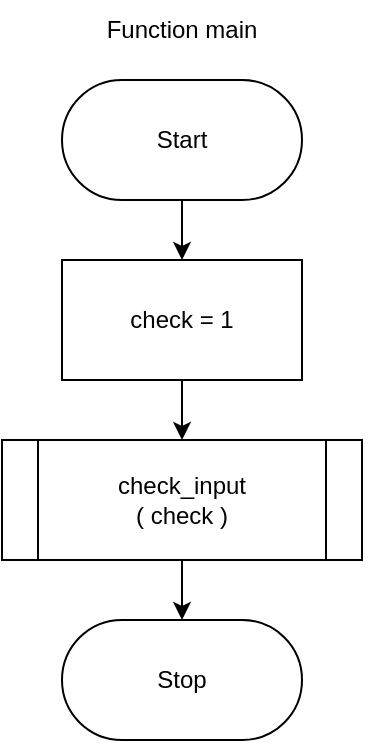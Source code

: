 <mxfile version="20.2.3" type="device" pages="5"><diagram id="C5RBs43oDa-KdzZeNtuy" name="main"><mxGraphModel dx="445" dy="563" grid="1" gridSize="10" guides="1" tooltips="1" connect="1" arrows="1" fold="1" page="1" pageScale="1" pageWidth="827" pageHeight="1169" math="0" shadow="0"><root><mxCell id="WIyWlLk6GJQsqaUBKTNV-0"/><mxCell id="WIyWlLk6GJQsqaUBKTNV-1" parent="WIyWlLk6GJQsqaUBKTNV-0"/><mxCell id="crF1bi2uo9c9j4WFb_8v-0" style="edgeStyle=orthogonalEdgeStyle;rounded=0;orthogonalLoop=1;jettySize=auto;html=1;entryX=0.5;entryY=0;entryDx=0;entryDy=0;" parent="WIyWlLk6GJQsqaUBKTNV-1" source="zuHj4H97OVCzp9vJ8erh-3" target="9lii4Ws8ipCRAlGSwFw_-0" edge="1"><mxGeometry relative="1" as="geometry"/></mxCell><mxCell id="zuHj4H97OVCzp9vJ8erh-3" value="Start" style="rounded=1;whiteSpace=wrap;html=1;arcSize=50;" parent="WIyWlLk6GJQsqaUBKTNV-1" vertex="1"><mxGeometry x="354" y="240" width="120" height="60" as="geometry"/></mxCell><mxCell id="zuHj4H97OVCzp9vJ8erh-7" style="edgeStyle=orthogonalEdgeStyle;rounded=0;orthogonalLoop=1;jettySize=auto;html=1;entryX=0.5;entryY=0;entryDx=0;entryDy=0;" parent="WIyWlLk6GJQsqaUBKTNV-1" source="zuHj4H97OVCzp9vJ8erh-4" target="zuHj4H97OVCzp9vJ8erh-6" edge="1"><mxGeometry relative="1" as="geometry"/></mxCell><mxCell id="zuHj4H97OVCzp9vJ8erh-4" value="check_input&lt;br&gt;( check )" style="shape=process;whiteSpace=wrap;html=1;backgroundOutline=1;" parent="WIyWlLk6GJQsqaUBKTNV-1" vertex="1"><mxGeometry x="324" y="420" width="180" height="60" as="geometry"/></mxCell><mxCell id="zuHj4H97OVCzp9vJ8erh-6" value="Stop" style="rounded=1;whiteSpace=wrap;html=1;arcSize=50;" parent="WIyWlLk6GJQsqaUBKTNV-1" vertex="1"><mxGeometry x="354" y="510" width="120" height="60" as="geometry"/></mxCell><mxCell id="zuHj4H97OVCzp9vJ8erh-8" value="Function main" style="text;html=1;strokeColor=none;fillColor=none;align=center;verticalAlign=middle;whiteSpace=wrap;rounded=0;" parent="WIyWlLk6GJQsqaUBKTNV-1" vertex="1"><mxGeometry x="346" y="200" width="136" height="30" as="geometry"/></mxCell><mxCell id="crF1bi2uo9c9j4WFb_8v-1" style="edgeStyle=orthogonalEdgeStyle;rounded=0;orthogonalLoop=1;jettySize=auto;html=1;entryX=0.5;entryY=0;entryDx=0;entryDy=0;" parent="WIyWlLk6GJQsqaUBKTNV-1" source="9lii4Ws8ipCRAlGSwFw_-0" target="zuHj4H97OVCzp9vJ8erh-4" edge="1"><mxGeometry relative="1" as="geometry"/></mxCell><mxCell id="9lii4Ws8ipCRAlGSwFw_-0" value="check = 1" style="rounded=0;whiteSpace=wrap;html=1;" parent="WIyWlLk6GJQsqaUBKTNV-1" vertex="1"><mxGeometry x="354" y="330" width="120" height="60" as="geometry"/></mxCell></root></mxGraphModel></diagram><diagram id="EwwnRu-8C6t7xuf8D4Cx" name="check_input"><mxGraphModel dx="464" dy="587" grid="1" gridSize="10" guides="1" tooltips="1" connect="1" arrows="1" fold="1" page="1" pageScale="1" pageWidth="850" pageHeight="1100" math="0" shadow="0"><root><mxCell id="0"/><mxCell id="1" parent="0"/><mxCell id="9AXmeM8RlEgXhtAh300J-3" style="edgeStyle=orthogonalEdgeStyle;rounded=0;orthogonalLoop=1;jettySize=auto;html=1;entryX=0.5;entryY=0;entryDx=0;entryDy=0;" parent="1" source="9AXmeM8RlEgXhtAh300J-1" target="9AXmeM8RlEgXhtAh300J-2" edge="1"><mxGeometry relative="1" as="geometry"/></mxCell><mxCell id="9AXmeM8RlEgXhtAh300J-1" value="check_input&lt;br&gt;( check )" style="rounded=1;whiteSpace=wrap;html=1;arcSize=50;" parent="1" vertex="1"><mxGeometry x="365" y="108" width="120" height="60" as="geometry"/></mxCell><mxCell id="9AXmeM8RlEgXhtAh300J-5" style="edgeStyle=orthogonalEdgeStyle;rounded=0;orthogonalLoop=1;jettySize=auto;html=1;entryX=0.5;entryY=0;entryDx=0;entryDy=0;" parent="1" source="9AXmeM8RlEgXhtAh300J-2" target="9AXmeM8RlEgXhtAh300J-4" edge="1"><mxGeometry relative="1" as="geometry"/></mxCell><mxCell id="9AXmeM8RlEgXhtAh300J-2" value="inputEM[ 1024 ]&lt;br&gt;len_em = 0&lt;br&gt;input_check = &quot; &quot;" style="rounded=0;whiteSpace=wrap;html=1;" parent="1" vertex="1"><mxGeometry x="365" y="208" width="120" height="60" as="geometry"/></mxCell><mxCell id="fOvsIdWIJ8MW7F2lnxBD-22" style="edgeStyle=orthogonalEdgeStyle;rounded=0;orthogonalLoop=1;jettySize=auto;html=1;" parent="1" source="9AXmeM8RlEgXhtAh300J-4" target="fOvsIdWIJ8MW7F2lnxBD-21" edge="1"><mxGeometry relative="1" as="geometry"/></mxCell><mxCell id="9AXmeM8RlEgXhtAh300J-4" value="i = 0" style="rounded=0;whiteSpace=wrap;html=1;" parent="1" vertex="1"><mxGeometry x="365" y="308" width="120" height="40" as="geometry"/></mxCell><mxCell id="9AXmeM8RlEgXhtAh300J-9" value="True" style="edgeStyle=orthogonalEdgeStyle;rounded=0;orthogonalLoop=1;jettySize=auto;html=1;entryX=0.5;entryY=0;entryDx=0;entryDy=0;" parent="1" source="9AXmeM8RlEgXhtAh300J-6" target="9AXmeM8RlEgXhtAh300J-8" edge="1"><mxGeometry x="0.006" relative="1" as="geometry"><mxPoint as="offset"/></mxGeometry></mxCell><mxCell id="Diwo_ju1WBwuG-c153lM-1" value="False" style="edgeStyle=orthogonalEdgeStyle;rounded=0;orthogonalLoop=1;jettySize=auto;html=1;entryX=0.5;entryY=0;entryDx=0;entryDy=0;" parent="1" source="9AXmeM8RlEgXhtAh300J-6" target="WnRg7HEE2y66d4NLQZYx-1" edge="1"><mxGeometry x="-0.929" y="-2" relative="1" as="geometry"><mxPoint x="780" y="1250" as="targetPoint"/><Array as="points"><mxPoint x="780" y="468"/><mxPoint x="780" y="1230"/><mxPoint x="425" y="1230"/></Array><mxPoint x="1" as="offset"/></mxGeometry></mxCell><mxCell id="9AXmeM8RlEgXhtAh300J-6" value="check = 1 ?" style="rhombus;whiteSpace=wrap;html=1;" parent="1" vertex="1"><mxGeometry x="363" y="428" width="125" height="80" as="geometry"/></mxCell><mxCell id="9AXmeM8RlEgXhtAh300J-11" style="edgeStyle=orthogonalEdgeStyle;rounded=0;orthogonalLoop=1;jettySize=auto;html=1;entryX=0.5;entryY=0;entryDx=0;entryDy=0;" parent="1" source="9AXmeM8RlEgXhtAh300J-8" target="9AXmeM8RlEgXhtAh300J-10" edge="1"><mxGeometry relative="1" as="geometry"/></mxCell><mxCell id="9AXmeM8RlEgXhtAh300J-8" value="Show &quot;Do you want to Enter Employee information? (y/n) :&quot;" style="shape=parallelogram;perimeter=parallelogramPerimeter;whiteSpace=wrap;html=1;fixedSize=1;" parent="1" vertex="1"><mxGeometry x="299" y="558" width="252" height="60" as="geometry"/></mxCell><mxCell id="9AXmeM8RlEgXhtAh300J-13" style="edgeStyle=orthogonalEdgeStyle;rounded=0;orthogonalLoop=1;jettySize=auto;html=1;entryX=0.5;entryY=0;entryDx=0;entryDy=0;" parent="1" source="9AXmeM8RlEgXhtAh300J-10" target="9AXmeM8RlEgXhtAh300J-12" edge="1"><mxGeometry relative="1" as="geometry"/></mxCell><mxCell id="9AXmeM8RlEgXhtAh300J-10" value="input &quot;input_check&quot;" style="shape=parallelogram;perimeter=parallelogramPerimeter;whiteSpace=wrap;html=1;fixedSize=1;" parent="1" vertex="1"><mxGeometry x="337.75" y="648" width="174.5" height="60" as="geometry"/></mxCell><mxCell id="9AXmeM8RlEgXhtAh300J-15" style="edgeStyle=orthogonalEdgeStyle;rounded=0;orthogonalLoop=1;jettySize=auto;html=1;entryX=0.5;entryY=0;entryDx=0;entryDy=0;" parent="1" source="9AXmeM8RlEgXhtAh300J-12" target="9AXmeM8RlEgXhtAh300J-14" edge="1"><mxGeometry relative="1" as="geometry"/></mxCell><mxCell id="9AXmeM8RlEgXhtAh300J-16" value="False" style="edgeLabel;html=1;align=center;verticalAlign=middle;resizable=0;points=[];" parent="9AXmeM8RlEgXhtAh300J-15" vertex="1" connectable="0"><mxGeometry x="0.035" relative="1" as="geometry"><mxPoint x="-45" as="offset"/></mxGeometry></mxCell><mxCell id="fOvsIdWIJ8MW7F2lnxBD-2" value="True" style="edgeStyle=orthogonalEdgeStyle;rounded=0;orthogonalLoop=1;jettySize=auto;html=1;entryX=0.5;entryY=0;entryDx=0;entryDy=0;" parent="1" source="9AXmeM8RlEgXhtAh300J-12" target="fOvsIdWIJ8MW7F2lnxBD-1" edge="1"><mxGeometry x="0.015" relative="1" as="geometry"><mxPoint as="offset"/></mxGeometry></mxCell><mxCell id="9AXmeM8RlEgXhtAh300J-12" value="input_check = 'y' ?" style="rhombus;whiteSpace=wrap;html=1;" parent="1" vertex="1"><mxGeometry x="341.75" y="758" width="167.5" height="80" as="geometry"/></mxCell><mxCell id="fOvsIdWIJ8MW7F2lnxBD-8" value="True" style="edgeStyle=orthogonalEdgeStyle;rounded=0;orthogonalLoop=1;jettySize=auto;html=1;" parent="1" source="9AXmeM8RlEgXhtAh300J-14" target="fOvsIdWIJ8MW7F2lnxBD-7" edge="1"><mxGeometry relative="1" as="geometry"/></mxCell><mxCell id="fOvsIdWIJ8MW7F2lnxBD-14" value="False" style="edgeStyle=orthogonalEdgeStyle;rounded=0;orthogonalLoop=1;jettySize=auto;html=1;exitX=1;exitY=0.5;exitDx=0;exitDy=0;entryX=0.566;entryY=0.518;entryDx=0;entryDy=0;entryPerimeter=0;" parent="1" source="9AXmeM8RlEgXhtAh300J-14" edge="1"><mxGeometry x="-0.867" relative="1" as="geometry"><mxPoint x="620" y="1188" as="targetPoint"/><Array as="points"><mxPoint x="740" y="888"/><mxPoint x="740" y="1188"/></Array><mxPoint as="offset"/></mxGeometry></mxCell><mxCell id="9AXmeM8RlEgXhtAh300J-14" value="input_check = 'n' ?" style="rhombus;whiteSpace=wrap;html=1;" parent="1" vertex="1"><mxGeometry x="536" y="848" width="167.5" height="80" as="geometry"/></mxCell><mxCell id="fOvsIdWIJ8MW7F2lnxBD-5" style="edgeStyle=orthogonalEdgeStyle;rounded=0;orthogonalLoop=1;jettySize=auto;html=1;entryX=0.5;entryY=0;entryDx=0;entryDy=0;" parent="1" source="fOvsIdWIJ8MW7F2lnxBD-1" target="fOvsIdWIJ8MW7F2lnxBD-3" edge="1"><mxGeometry relative="1" as="geometry"/></mxCell><mxCell id="fOvsIdWIJ8MW7F2lnxBD-1" value="input_em&lt;br&gt;( inputEM[], i )" style="shape=process;whiteSpace=wrap;html=1;backgroundOutline=1;" parent="1" vertex="1"><mxGeometry x="335" y="878" width="180" height="60" as="geometry"/></mxCell><mxCell id="fOvsIdWIJ8MW7F2lnxBD-6" style="edgeStyle=orthogonalEdgeStyle;rounded=0;orthogonalLoop=1;jettySize=auto;html=1;entryX=0.5;entryY=0;entryDx=0;entryDy=0;" parent="1" source="fOvsIdWIJ8MW7F2lnxBD-3" target="fOvsIdWIJ8MW7F2lnxBD-4" edge="1"><mxGeometry relative="1" as="geometry"/></mxCell><mxCell id="fOvsIdWIJ8MW7F2lnxBD-3" value="len_em = i" style="rounded=0;whiteSpace=wrap;html=1;" parent="1" vertex="1"><mxGeometry x="365.5" y="978" width="120" height="60" as="geometry"/></mxCell><mxCell id="fOvsIdWIJ8MW7F2lnxBD-9" style="edgeStyle=orthogonalEdgeStyle;rounded=0;orthogonalLoop=1;jettySize=auto;html=1;" parent="1" source="fOvsIdWIJ8MW7F2lnxBD-4" target="fOvsIdWIJ8MW7F2lnxBD-11" edge="1"><mxGeometry relative="1" as="geometry"><mxPoint x="425" y="1178" as="targetPoint"/></mxGeometry></mxCell><mxCell id="fOvsIdWIJ8MW7F2lnxBD-4" value="i = i + 1" style="rounded=0;whiteSpace=wrap;html=1;" parent="1" vertex="1"><mxGeometry x="365" y="1078" width="120" height="60" as="geometry"/></mxCell><mxCell id="fOvsIdWIJ8MW7F2lnxBD-16" style="edgeStyle=orthogonalEdgeStyle;rounded=0;orthogonalLoop=1;jettySize=auto;html=1;entryX=0.5;entryY=0.425;entryDx=0;entryDy=0;entryPerimeter=0;" parent="1" source="fOvsIdWIJ8MW7F2lnxBD-7" edge="1"><mxGeometry relative="1" as="geometry"><mxPoint x="620" y="1188" as="targetPoint"/></mxGeometry></mxCell><mxCell id="fOvsIdWIJ8MW7F2lnxBD-7" value="check = 0" style="rounded=0;whiteSpace=wrap;html=1;" parent="1" vertex="1"><mxGeometry x="559.75" y="978" width="120" height="60" as="geometry"/></mxCell><mxCell id="fOvsIdWIJ8MW7F2lnxBD-20" style="edgeStyle=orthogonalEdgeStyle;rounded=0;orthogonalLoop=1;jettySize=auto;html=1;" parent="1" source="fOvsIdWIJ8MW7F2lnxBD-11" target="fOvsIdWIJ8MW7F2lnxBD-21" edge="1"><mxGeometry relative="1" as="geometry"><mxPoint x="310" y="428" as="targetPoint"/><Array as="points"><mxPoint x="250" y="1188"/><mxPoint x="250" y="388"/></Array></mxGeometry></mxCell><mxCell id="fOvsIdWIJ8MW7F2lnxBD-11" value="" style="shape=waypoint;sketch=0;fillStyle=solid;size=6;pointerEvents=1;points=[];fillColor=none;resizable=0;rotatable=0;perimeter=centerPerimeter;snapToPoint=1;" parent="1" vertex="1"><mxGeometry x="405.5" y="1168" width="40" height="40" as="geometry"/></mxCell><mxCell id="fOvsIdWIJ8MW7F2lnxBD-17" style="edgeStyle=orthogonalEdgeStyle;rounded=0;orthogonalLoop=1;jettySize=auto;html=1;" parent="1" source="fOvsIdWIJ8MW7F2lnxBD-15" target="fOvsIdWIJ8MW7F2lnxBD-11" edge="1"><mxGeometry relative="1" as="geometry"/></mxCell><mxCell id="fOvsIdWIJ8MW7F2lnxBD-15" value="" style="shape=waypoint;sketch=0;fillStyle=solid;size=6;pointerEvents=1;points=[];fillColor=none;resizable=0;rotatable=0;perimeter=centerPerimeter;snapToPoint=1;" parent="1" vertex="1"><mxGeometry x="599.75" y="1168" width="40" height="40" as="geometry"/></mxCell><mxCell id="fOvsIdWIJ8MW7F2lnxBD-23" style="edgeStyle=orthogonalEdgeStyle;rounded=0;orthogonalLoop=1;jettySize=auto;html=1;" parent="1" source="fOvsIdWIJ8MW7F2lnxBD-21" target="9AXmeM8RlEgXhtAh300J-6" edge="1"><mxGeometry relative="1" as="geometry"/></mxCell><mxCell id="fOvsIdWIJ8MW7F2lnxBD-21" value="" style="shape=waypoint;sketch=0;fillStyle=solid;size=6;pointerEvents=1;points=[];fillColor=none;resizable=0;rotatable=0;perimeter=centerPerimeter;snapToPoint=1;" parent="1" vertex="1"><mxGeometry x="405" y="368" width="40" height="40" as="geometry"/></mxCell><mxCell id="fOvsIdWIJ8MW7F2lnxBD-26" value="Stop" style="rounded=1;whiteSpace=wrap;html=1;arcSize=50;" parent="1" vertex="1"><mxGeometry x="365" y="1490" width="120" height="60" as="geometry"/></mxCell><mxCell id="9GhgYIU3fui8_1YWZyRj-1" value="Function check_input" style="text;html=1;strokeColor=none;fillColor=none;align=center;verticalAlign=middle;whiteSpace=wrap;rounded=0;" parent="1" vertex="1"><mxGeometry x="357" y="70" width="136" height="30" as="geometry"/></mxCell><mxCell id="WnRg7HEE2y66d4NLQZYx-3" style="edgeStyle=orthogonalEdgeStyle;rounded=0;orthogonalLoop=1;jettySize=auto;html=1;entryX=0.5;entryY=0;entryDx=0;entryDy=0;" parent="1" source="WnRg7HEE2y66d4NLQZYx-1" target="WnRg7HEE2y66d4NLQZYx-2" edge="1"><mxGeometry relative="1" as="geometry"/></mxCell><mxCell id="WnRg7HEE2y66d4NLQZYx-1" value="sum_ave_salary&lt;br&gt;( inputEM[], len_em )" style="shape=process;whiteSpace=wrap;html=1;backgroundOutline=1;" parent="1" vertex="1"><mxGeometry x="318" y="1290" width="215" height="60" as="geometry"/></mxCell><mxCell id="WnRg7HEE2y66d4NLQZYx-4" style="edgeStyle=orthogonalEdgeStyle;rounded=0;orthogonalLoop=1;jettySize=auto;html=1;entryX=0.5;entryY=0;entryDx=0;entryDy=0;" parent="1" source="WnRg7HEE2y66d4NLQZYx-2" target="fOvsIdWIJ8MW7F2lnxBD-26" edge="1"><mxGeometry relative="1" as="geometry"/></mxCell><mxCell id="WnRg7HEE2y66d4NLQZYx-2" value="max_salary&lt;br&gt;( inputEM[], len_em )" style="shape=process;whiteSpace=wrap;html=1;backgroundOutline=1;" parent="1" vertex="1"><mxGeometry x="318" y="1390" width="215" height="60" as="geometry"/></mxCell></root></mxGraphModel></diagram><diagram id="gLwxpw9G2bpisCLp2fL0" name="input_em"><mxGraphModel dx="534" dy="675" grid="1" gridSize="10" guides="1" tooltips="1" connect="1" arrows="1" fold="1" page="1" pageScale="1" pageWidth="850" pageHeight="1100" math="0" shadow="0"><root><mxCell id="0"/><mxCell id="1" parent="0"/><mxCell id="Kjnghoe6car-JP_xFL7A-2" style="edgeStyle=orthogonalEdgeStyle;rounded=0;orthogonalLoop=1;jettySize=auto;html=1;entryX=0.5;entryY=0;entryDx=0;entryDy=0;" parent="1" source="xJZaX0ysi88bBB3OALKS-1" target="hHr5LcPgN5SZLkwUEUmO-1" edge="1"><mxGeometry relative="1" as="geometry"><mxPoint x="425" y="208" as="targetPoint"/></mxGeometry></mxCell><mxCell id="xJZaX0ysi88bBB3OALKS-1" value="input_em&lt;br&gt;( inputEM[], i )" style="rounded=1;whiteSpace=wrap;html=1;arcSize=50;" parent="1" vertex="1"><mxGeometry x="365" y="108" width="120" height="60" as="geometry"/></mxCell><mxCell id="xJZaX0ysi88bBB3OALKS-2" value="Function input_em" style="text;html=1;strokeColor=none;fillColor=none;align=center;verticalAlign=middle;whiteSpace=wrap;rounded=0;" parent="1" vertex="1"><mxGeometry x="357" y="70" width="136" height="30" as="geometry"/></mxCell><mxCell id="hHr5LcPgN5SZLkwUEUmO-4" style="edgeStyle=orthogonalEdgeStyle;rounded=0;orthogonalLoop=1;jettySize=auto;html=1;entryX=0.5;entryY=0;entryDx=0;entryDy=0;" parent="1" source="hHr5LcPgN5SZLkwUEUmO-1" target="hHr5LcPgN5SZLkwUEUmO-2" edge="1"><mxGeometry relative="1" as="geometry"/></mxCell><mxCell id="hHr5LcPgN5SZLkwUEUmO-1" value="Show &quot;Employee Name : &quot;" style="shape=parallelogram;perimeter=parallelogramPerimeter;whiteSpace=wrap;html=1;fixedSize=1;" parent="1" vertex="1"><mxGeometry x="299" y="202" width="252" height="60" as="geometry"/></mxCell><mxCell id="kusXVJwNw00vR5TPOxJs-3" style="edgeStyle=orthogonalEdgeStyle;rounded=0;orthogonalLoop=1;jettySize=auto;html=1;entryX=0.5;entryY=0;entryDx=0;entryDy=0;" parent="1" source="hHr5LcPgN5SZLkwUEUmO-2" target="hHr5LcPgN5SZLkwUEUmO-6" edge="1"><mxGeometry relative="1" as="geometry"/></mxCell><mxCell id="hHr5LcPgN5SZLkwUEUmO-2" value="Input &quot;inputEm[ i ].name&quot;" style="shape=parallelogram;perimeter=parallelogramPerimeter;whiteSpace=wrap;html=1;fixedSize=1;" parent="1" vertex="1"><mxGeometry x="299" y="292" width="252" height="60" as="geometry"/></mxCell><mxCell id="hHr5LcPgN5SZLkwUEUmO-5" style="edgeStyle=orthogonalEdgeStyle;rounded=0;orthogonalLoop=1;jettySize=auto;html=1;entryX=0.5;entryY=0;entryDx=0;entryDy=0;" parent="1" source="hHr5LcPgN5SZLkwUEUmO-6" target="hHr5LcPgN5SZLkwUEUmO-7" edge="1"><mxGeometry relative="1" as="geometry"/></mxCell><mxCell id="hHr5LcPgN5SZLkwUEUmO-6" value="Show &quot;Salary (Baht/Month) : &quot;" style="shape=parallelogram;perimeter=parallelogramPerimeter;whiteSpace=wrap;html=1;fixedSize=1;" parent="1" vertex="1"><mxGeometry x="299" y="382" width="252" height="60" as="geometry"/></mxCell><mxCell id="kusXVJwNw00vR5TPOxJs-4" style="edgeStyle=orthogonalEdgeStyle;rounded=0;orthogonalLoop=1;jettySize=auto;html=1;entryX=0.5;entryY=0;entryDx=0;entryDy=0;" parent="1" source="hHr5LcPgN5SZLkwUEUmO-7" target="hHr5LcPgN5SZLkwUEUmO-9" edge="1"><mxGeometry relative="1" as="geometry"/></mxCell><mxCell id="hHr5LcPgN5SZLkwUEUmO-7" value="Input &quot;inputEm[ i ].Salary&quot;" style="shape=parallelogram;perimeter=parallelogramPerimeter;whiteSpace=wrap;html=1;fixedSize=1;" parent="1" vertex="1"><mxGeometry x="299" y="472" width="252" height="60" as="geometry"/></mxCell><mxCell id="hHr5LcPgN5SZLkwUEUmO-8" style="edgeStyle=orthogonalEdgeStyle;rounded=0;orthogonalLoop=1;jettySize=auto;html=1;entryX=0.5;entryY=0;entryDx=0;entryDy=0;" parent="1" source="hHr5LcPgN5SZLkwUEUmO-9" target="hHr5LcPgN5SZLkwUEUmO-10" edge="1"><mxGeometry relative="1" as="geometry"/></mxCell><mxCell id="hHr5LcPgN5SZLkwUEUmO-9" value="Show &quot;Duration (Year) : &quot;" style="shape=parallelogram;perimeter=parallelogramPerimeter;whiteSpace=wrap;html=1;fixedSize=1;" parent="1" vertex="1"><mxGeometry x="299" y="562" width="252" height="60" as="geometry"/></mxCell><mxCell id="kusXVJwNw00vR5TPOxJs-2" style="edgeStyle=orthogonalEdgeStyle;rounded=0;orthogonalLoop=1;jettySize=auto;html=1;entryX=0.5;entryY=0;entryDx=0;entryDy=0;" parent="1" source="hHr5LcPgN5SZLkwUEUmO-10" target="kusXVJwNw00vR5TPOxJs-1" edge="1"><mxGeometry relative="1" as="geometry"/></mxCell><mxCell id="hHr5LcPgN5SZLkwUEUmO-10" value="Input &quot;inputEm[ i ].Duration&quot;" style="shape=parallelogram;perimeter=parallelogramPerimeter;whiteSpace=wrap;html=1;fixedSize=1;" parent="1" vertex="1"><mxGeometry x="299" y="652" width="252" height="60" as="geometry"/></mxCell><mxCell id="kusXVJwNw00vR5TPOxJs-1" value="Stop" style="rounded=1;whiteSpace=wrap;html=1;arcSize=50;" parent="1" vertex="1"><mxGeometry x="365" y="752" width="120" height="60" as="geometry"/></mxCell></root></mxGraphModel></diagram><diagram id="5HyK1GP7WSDJTwwVF_hO" name="sum_ave_salary"><mxGraphModel dx="534" dy="675" grid="1" gridSize="10" guides="1" tooltips="1" connect="1" arrows="1" fold="1" page="1" pageScale="1" pageWidth="850" pageHeight="1100" math="0" shadow="0"><root><mxCell id="0"/><mxCell id="1" parent="0"/><mxCell id="ref_20Q1o4UgzwpQPcRg-3" style="edgeStyle=orthogonalEdgeStyle;rounded=0;orthogonalLoop=1;jettySize=auto;html=1;entryX=0.5;entryY=0;entryDx=0;entryDy=0;" parent="1" source="IjheJendhZ9GYq8r0wQ8-1" target="8f9RUX1ylS6a_aHcfvJa-1" edge="1"><mxGeometry relative="1" as="geometry"/></mxCell><mxCell id="IjheJendhZ9GYq8r0wQ8-1" value="sum_ave_salary&lt;br&gt;( inputEM[], len_em )" style="rounded=1;whiteSpace=wrap;html=1;arcSize=50;" parent="1" vertex="1"><mxGeometry x="353" y="93" width="145" height="60" as="geometry"/></mxCell><mxCell id="IjheJendhZ9GYq8r0wQ8-2" value="Function sum_ave_salary" style="text;html=1;strokeColor=none;fillColor=none;align=center;verticalAlign=middle;whiteSpace=wrap;rounded=0;" parent="1" vertex="1"><mxGeometry x="339" y="55" width="173" height="30" as="geometry"/></mxCell><mxCell id="ref_20Q1o4UgzwpQPcRg-4" style="edgeStyle=orthogonalEdgeStyle;rounded=0;orthogonalLoop=1;jettySize=auto;html=1;entryX=0.5;entryY=0;entryDx=0;entryDy=0;" parent="1" source="8f9RUX1ylS6a_aHcfvJa-1" target="ref_20Q1o4UgzwpQPcRg-1" edge="1"><mxGeometry relative="1" as="geometry"/></mxCell><mxCell id="8f9RUX1ylS6a_aHcfvJa-1" value="sum_salary = 0" style="rounded=0;whiteSpace=wrap;html=1;" parent="1" vertex="1"><mxGeometry x="365" y="185" width="120" height="62" as="geometry"/></mxCell><mxCell id="V50zjNPEvoGLNYP_QjAW-5" style="edgeStyle=orthogonalEdgeStyle;rounded=0;orthogonalLoop=1;jettySize=auto;html=1;" parent="1" source="ref_20Q1o4UgzwpQPcRg-1" target="V50zjNPEvoGLNYP_QjAW-4" edge="1"><mxGeometry relative="1" as="geometry"/></mxCell><mxCell id="ref_20Q1o4UgzwpQPcRg-1" value="i = 0" style="rounded=0;whiteSpace=wrap;html=1;" parent="1" vertex="1"><mxGeometry x="365" y="275" width="120" height="60" as="geometry"/></mxCell><mxCell id="V50zjNPEvoGLNYP_QjAW-8" value="True" style="edgeStyle=orthogonalEdgeStyle;rounded=0;orthogonalLoop=1;jettySize=auto;html=1;exitX=0.5;exitY=1;exitDx=0;exitDy=0;entryX=0.5;entryY=0;entryDx=0;entryDy=0;" parent="1" source="ref_20Q1o4UgzwpQPcRg-2" target="ref_20Q1o4UgzwpQPcRg-6" edge="1"><mxGeometry relative="1" as="geometry"/></mxCell><mxCell id="V50zjNPEvoGLNYP_QjAW-13" value="False" style="edgeStyle=orthogonalEdgeStyle;rounded=0;orthogonalLoop=1;jettySize=auto;html=1;exitX=1;exitY=0.5;exitDx=0;exitDy=0;entryX=0.5;entryY=0;entryDx=0;entryDy=0;" parent="1" source="ref_20Q1o4UgzwpQPcRg-2" target="V50zjNPEvoGLNYP_QjAW-9" edge="1"><mxGeometry x="-0.855" relative="1" as="geometry"><mxPoint x="620" y="735" as="targetPoint"/><Array as="points"><mxPoint x="610" y="445"/><mxPoint x="610" y="715"/><mxPoint x="425" y="715"/></Array><mxPoint as="offset"/></mxGeometry></mxCell><mxCell id="ref_20Q1o4UgzwpQPcRg-2" value="i &amp;lt; len_em ?" style="rhombus;whiteSpace=wrap;html=1;" parent="1" vertex="1"><mxGeometry x="354.5" y="405" width="142" height="80" as="geometry"/></mxCell><mxCell id="V50zjNPEvoGLNYP_QjAW-3" style="edgeStyle=orthogonalEdgeStyle;rounded=0;orthogonalLoop=1;jettySize=auto;html=1;entryX=0.5;entryY=0;entryDx=0;entryDy=0;" parent="1" source="ref_20Q1o4UgzwpQPcRg-6" target="V50zjNPEvoGLNYP_QjAW-2" edge="1"><mxGeometry relative="1" as="geometry"/></mxCell><mxCell id="ref_20Q1o4UgzwpQPcRg-6" value="sum_salary = sum_salary + inputEm[ i ].Salary&quot;" style="rounded=0;whiteSpace=wrap;html=1;" parent="1" vertex="1"><mxGeometry x="269.5" y="529" width="312" height="60" as="geometry"/></mxCell><mxCell id="V50zjNPEvoGLNYP_QjAW-7" style="edgeStyle=orthogonalEdgeStyle;rounded=0;orthogonalLoop=1;jettySize=auto;html=1;entryX=0.44;entryY=0.47;entryDx=0;entryDy=0;entryPerimeter=0;" parent="1" source="V50zjNPEvoGLNYP_QjAW-2" target="V50zjNPEvoGLNYP_QjAW-4" edge="1"><mxGeometry relative="1" as="geometry"><mxPoint x="210" y="355" as="targetPoint"/><Array as="points"><mxPoint x="426" y="695"/><mxPoint x="240" y="695"/><mxPoint x="240" y="375"/></Array></mxGeometry></mxCell><mxCell id="V50zjNPEvoGLNYP_QjAW-2" value="i = i + 1" style="rounded=0;whiteSpace=wrap;html=1;" parent="1" vertex="1"><mxGeometry x="365.5" y="619" width="120" height="60" as="geometry"/></mxCell><mxCell id="V50zjNPEvoGLNYP_QjAW-6" style="edgeStyle=orthogonalEdgeStyle;rounded=0;orthogonalLoop=1;jettySize=auto;html=1;entryX=0.5;entryY=0;entryDx=0;entryDy=0;" parent="1" source="V50zjNPEvoGLNYP_QjAW-4" target="ref_20Q1o4UgzwpQPcRg-2" edge="1"><mxGeometry relative="1" as="geometry"/></mxCell><mxCell id="V50zjNPEvoGLNYP_QjAW-4" value="" style="shape=waypoint;sketch=0;fillStyle=solid;size=6;pointerEvents=1;points=[];fillColor=none;resizable=0;rotatable=0;perimeter=centerPerimeter;snapToPoint=1;" parent="1" vertex="1"><mxGeometry x="405" y="355" width="40" height="40" as="geometry"/></mxCell><mxCell id="V50zjNPEvoGLNYP_QjAW-14" style="edgeStyle=orthogonalEdgeStyle;rounded=0;orthogonalLoop=1;jettySize=auto;html=1;entryX=0.5;entryY=0;entryDx=0;entryDy=0;" parent="1" source="V50zjNPEvoGLNYP_QjAW-9" target="V50zjNPEvoGLNYP_QjAW-10" edge="1"><mxGeometry relative="1" as="geometry"/></mxCell><mxCell id="V50zjNPEvoGLNYP_QjAW-9" value="Show &quot;Average of Salary : &quot;" style="shape=parallelogram;perimeter=parallelogramPerimeter;whiteSpace=wrap;html=1;fixedSize=1;" parent="1" vertex="1"><mxGeometry x="312" y="745" width="225" height="40" as="geometry"/></mxCell><mxCell id="V50zjNPEvoGLNYP_QjAW-15" style="edgeStyle=orthogonalEdgeStyle;rounded=0;orthogonalLoop=1;jettySize=auto;html=1;" parent="1" source="V50zjNPEvoGLNYP_QjAW-10" target="V50zjNPEvoGLNYP_QjAW-11" edge="1"><mxGeometry relative="1" as="geometry"/></mxCell><mxCell id="V50zjNPEvoGLNYP_QjAW-10" value="Show &quot;sum_salary / len_em (Baht) &quot;" style="shape=parallelogram;perimeter=parallelogramPerimeter;whiteSpace=wrap;html=1;fixedSize=1;" parent="1" vertex="1"><mxGeometry x="312" y="805" width="225" height="40" as="geometry"/></mxCell><mxCell id="V50zjNPEvoGLNYP_QjAW-16" style="edgeStyle=orthogonalEdgeStyle;rounded=0;orthogonalLoop=1;jettySize=auto;html=1;entryX=0.5;entryY=0;entryDx=0;entryDy=0;" parent="1" source="V50zjNPEvoGLNYP_QjAW-11" target="V50zjNPEvoGLNYP_QjAW-12" edge="1"><mxGeometry relative="1" as="geometry"/></mxCell><mxCell id="V50zjNPEvoGLNYP_QjAW-11" value="Show &quot;Payment of every month : &quot;" style="shape=parallelogram;perimeter=parallelogramPerimeter;whiteSpace=wrap;html=1;fixedSize=1;" parent="1" vertex="1"><mxGeometry x="312" y="865" width="225" height="40" as="geometry"/></mxCell><mxCell id="MHMSKe6f0xn-BpeqCxII-2" style="edgeStyle=orthogonalEdgeStyle;rounded=0;orthogonalLoop=1;jettySize=auto;html=1;entryX=0.5;entryY=0;entryDx=0;entryDy=0;" parent="1" source="V50zjNPEvoGLNYP_QjAW-12" target="MHMSKe6f0xn-BpeqCxII-1" edge="1"><mxGeometry relative="1" as="geometry"/></mxCell><mxCell id="V50zjNPEvoGLNYP_QjAW-12" value="Show &quot;sum_salary (Baht)&quot;" style="shape=parallelogram;perimeter=parallelogramPerimeter;whiteSpace=wrap;html=1;fixedSize=1;" parent="1" vertex="1"><mxGeometry x="312" y="925" width="225" height="40" as="geometry"/></mxCell><mxCell id="MHMSKe6f0xn-BpeqCxII-1" value="Stop" style="rounded=1;whiteSpace=wrap;html=1;arcSize=50;" parent="1" vertex="1"><mxGeometry x="364.5" y="995" width="120" height="60" as="geometry"/></mxCell></root></mxGraphModel></diagram><diagram id="UMI2aroxFXzqRJWrlbDZ" name="max_salary"><mxGraphModel dx="534" dy="675" grid="1" gridSize="10" guides="1" tooltips="1" connect="1" arrows="1" fold="1" page="1" pageScale="1" pageWidth="850" pageHeight="1100" math="0" shadow="0"><root><mxCell id="0"/><mxCell id="1" parent="0"/><mxCell id="wu9UyxXKX1JNDgmO8Za2-2" style="edgeStyle=orthogonalEdgeStyle;rounded=0;orthogonalLoop=1;jettySize=auto;html=1;entryX=0.5;entryY=0;entryDx=0;entryDy=0;" parent="1" source="oWkGpYZ2t_Xi2Cac4OJu-1" target="wu9UyxXKX1JNDgmO8Za2-1" edge="1"><mxGeometry relative="1" as="geometry"/></mxCell><mxCell id="oWkGpYZ2t_Xi2Cac4OJu-1" value="max_salary&lt;br&gt;( inputEM[], len_em )" style="rounded=1;whiteSpace=wrap;html=1;arcSize=50;" parent="1" vertex="1"><mxGeometry x="358" y="93" width="135" height="60" as="geometry"/></mxCell><mxCell id="oWkGpYZ2t_Xi2Cac4OJu-2" value="Function max_salary" style="text;html=1;strokeColor=none;fillColor=none;align=center;verticalAlign=middle;whiteSpace=wrap;rounded=0;" parent="1" vertex="1"><mxGeometry x="339" y="55" width="173" height="30" as="geometry"/></mxCell><mxCell id="wu9UyxXKX1JNDgmO8Za2-4" style="edgeStyle=orthogonalEdgeStyle;rounded=0;orthogonalLoop=1;jettySize=auto;html=1;entryX=0.5;entryY=0;entryDx=0;entryDy=0;" parent="1" source="wu9UyxXKX1JNDgmO8Za2-1" target="wu9UyxXKX1JNDgmO8Za2-3" edge="1"><mxGeometry relative="1" as="geometry"/></mxCell><mxCell id="wu9UyxXKX1JNDgmO8Za2-1" value="x = 0&lt;br&gt;y = 0&lt;br&gt;salary = 0&lt;br&gt;max_salary_check = 0" style="rounded=0;whiteSpace=wrap;html=1;" parent="1" vertex="1"><mxGeometry x="323" y="185" width="205" height="75" as="geometry"/></mxCell><mxCell id="wu9UyxXKX1JNDgmO8Za2-6" style="edgeStyle=orthogonalEdgeStyle;rounded=0;orthogonalLoop=1;jettySize=auto;html=1;" parent="1" source="wu9UyxXKX1JNDgmO8Za2-3" target="wu9UyxXKX1JNDgmO8Za2-5" edge="1"><mxGeometry relative="1" as="geometry"/></mxCell><mxCell id="wu9UyxXKX1JNDgmO8Za2-3" value="i = 0" style="rounded=0;whiteSpace=wrap;html=1;" parent="1" vertex="1"><mxGeometry x="365" y="297" width="120" height="60" as="geometry"/></mxCell><mxCell id="wu9UyxXKX1JNDgmO8Za2-8" style="edgeStyle=orthogonalEdgeStyle;rounded=0;orthogonalLoop=1;jettySize=auto;html=1;" parent="1" source="wu9UyxXKX1JNDgmO8Za2-5" target="wu9UyxXKX1JNDgmO8Za2-7" edge="1"><mxGeometry relative="1" as="geometry"/></mxCell><mxCell id="wu9UyxXKX1JNDgmO8Za2-5" value="" style="shape=waypoint;sketch=0;fillStyle=solid;size=6;pointerEvents=1;points=[];fillColor=none;resizable=0;rotatable=0;perimeter=centerPerimeter;snapToPoint=1;" parent="1" vertex="1"><mxGeometry x="405" y="377" width="40" height="40" as="geometry"/></mxCell><mxCell id="Obcfd0lNzk_1BixvexQR-1" value="True" style="edgeStyle=orthogonalEdgeStyle;rounded=0;orthogonalLoop=1;jettySize=auto;html=1;entryX=0.5;entryY=0;entryDx=0;entryDy=0;" parent="1" source="wu9UyxXKX1JNDgmO8Za2-7" target="wu9UyxXKX1JNDgmO8Za2-9" edge="1"><mxGeometry relative="1" as="geometry"/></mxCell><mxCell id="UoMx_UwT7M-G8N4cL3d8-5" value="False" style="edgeStyle=orthogonalEdgeStyle;rounded=0;orthogonalLoop=1;jettySize=auto;html=1;exitX=1;exitY=0.5;exitDx=0;exitDy=0;entryX=0.5;entryY=0;entryDx=0;entryDy=0;" parent="1" source="wu9UyxXKX1JNDgmO8Za2-7" target="UoMx_UwT7M-G8N4cL3d8-6" edge="1"><mxGeometry x="-0.897" relative="1" as="geometry"><mxPoint x="425" y="1117" as="targetPoint"/><Array as="points"><mxPoint x="600" y="467"/><mxPoint x="600" y="1140"/><mxPoint x="426" y="1140"/></Array><mxPoint as="offset"/></mxGeometry></mxCell><mxCell id="wu9UyxXKX1JNDgmO8Za2-7" value="i &amp;lt; len_em ?" style="rhombus;whiteSpace=wrap;html=1;" parent="1" vertex="1"><mxGeometry x="358" y="427" width="134" height="80" as="geometry"/></mxCell><mxCell id="Obcfd0lNzk_1BixvexQR-3" style="edgeStyle=orthogonalEdgeStyle;rounded=0;orthogonalLoop=1;jettySize=auto;html=1;entryX=0.5;entryY=0;entryDx=0;entryDy=0;" parent="1" source="wu9UyxXKX1JNDgmO8Za2-9" target="Obcfd0lNzk_1BixvexQR-2" edge="1"><mxGeometry relative="1" as="geometry"/></mxCell><mxCell id="wu9UyxXKX1JNDgmO8Za2-9" value="salary&amp;nbsp;= inputEm[ i ].Salary" style="rounded=0;whiteSpace=wrap;html=1;" parent="1" vertex="1"><mxGeometry x="313" y="557" width="224" height="60" as="geometry"/></mxCell><mxCell id="Obcfd0lNzk_1BixvexQR-5" style="edgeStyle=orthogonalEdgeStyle;rounded=0;orthogonalLoop=1;jettySize=auto;html=1;" parent="1" source="Obcfd0lNzk_1BixvexQR-2" target="Obcfd0lNzk_1BixvexQR-4" edge="1"><mxGeometry relative="1" as="geometry"/></mxCell><mxCell id="Obcfd0lNzk_1BixvexQR-2" value="x = max_salary_check &amp;lt; salary" style="rounded=0;whiteSpace=wrap;html=1;" parent="1" vertex="1"><mxGeometry x="313" y="647" width="224" height="60" as="geometry"/></mxCell><mxCell id="Obcfd0lNzk_1BixvexQR-7" value="True" style="edgeStyle=orthogonalEdgeStyle;rounded=0;orthogonalLoop=1;jettySize=auto;html=1;entryX=0.5;entryY=0;entryDx=0;entryDy=0;" parent="1" source="Obcfd0lNzk_1BixvexQR-4" target="Obcfd0lNzk_1BixvexQR-6" edge="1"><mxGeometry relative="1" as="geometry"/></mxCell><mxCell id="UoMx_UwT7M-G8N4cL3d8-3" value="False" style="edgeStyle=orthogonalEdgeStyle;rounded=0;orthogonalLoop=1;jettySize=auto;html=1;exitX=1;exitY=0.5;exitDx=0;exitDy=0;" parent="1" source="Obcfd0lNzk_1BixvexQR-4" target="UoMx_UwT7M-G8N4cL3d8-1" edge="1"><mxGeometry x="-0.816" relative="1" as="geometry"><mxPoint x="570" y="1017" as="targetPoint"/><Array as="points"><mxPoint x="560" y="787"/><mxPoint x="560" y="1017"/></Array><mxPoint as="offset"/></mxGeometry></mxCell><mxCell id="Obcfd0lNzk_1BixvexQR-4" value="x = 1 ?" style="rhombus;whiteSpace=wrap;html=1;" parent="1" vertex="1"><mxGeometry x="363" y="747" width="125" height="80" as="geometry"/></mxCell><mxCell id="Obcfd0lNzk_1BixvexQR-9" style="edgeStyle=orthogonalEdgeStyle;rounded=0;orthogonalLoop=1;jettySize=auto;html=1;entryX=0.5;entryY=0;entryDx=0;entryDy=0;" parent="1" source="Obcfd0lNzk_1BixvexQR-6" target="Obcfd0lNzk_1BixvexQR-8" edge="1"><mxGeometry relative="1" as="geometry"/></mxCell><mxCell id="Obcfd0lNzk_1BixvexQR-6" value="y = i" style="rounded=0;whiteSpace=wrap;html=1;" parent="1" vertex="1"><mxGeometry x="365.5" y="867" width="120" height="40" as="geometry"/></mxCell><mxCell id="UoMx_UwT7M-G8N4cL3d8-2" style="edgeStyle=orthogonalEdgeStyle;rounded=0;orthogonalLoop=1;jettySize=auto;html=1;entryX=0.54;entryY=0.33;entryDx=0;entryDy=0;entryPerimeter=0;" parent="1" source="Obcfd0lNzk_1BixvexQR-8" target="UoMx_UwT7M-G8N4cL3d8-1" edge="1"><mxGeometry relative="1" as="geometry"/></mxCell><mxCell id="Obcfd0lNzk_1BixvexQR-8" value="max_salary_check = salary" style="rounded=0;whiteSpace=wrap;html=1;" parent="1" vertex="1"><mxGeometry x="323" y="937" width="204.5" height="40" as="geometry"/></mxCell><mxCell id="MC12I5LKx12DIvyYtWMj-2" style="edgeStyle=orthogonalEdgeStyle;rounded=0;orthogonalLoop=1;jettySize=auto;html=1;entryX=0.5;entryY=0;entryDx=0;entryDy=0;" parent="1" source="UoMx_UwT7M-G8N4cL3d8-1" target="MC12I5LKx12DIvyYtWMj-1" edge="1"><mxGeometry relative="1" as="geometry"/></mxCell><mxCell id="UoMx_UwT7M-G8N4cL3d8-1" value="" style="shape=waypoint;sketch=0;fillStyle=solid;size=6;pointerEvents=1;points=[];fillColor=none;resizable=0;rotatable=0;perimeter=centerPerimeter;snapToPoint=1;" parent="1" vertex="1"><mxGeometry x="405" y="997" width="40" height="40" as="geometry"/></mxCell><mxCell id="UoMx_UwT7M-G8N4cL3d8-8" style="edgeStyle=orthogonalEdgeStyle;rounded=0;orthogonalLoop=1;jettySize=auto;html=1;entryX=0.5;entryY=0;entryDx=0;entryDy=0;" parent="1" source="UoMx_UwT7M-G8N4cL3d8-6" target="UoMx_UwT7M-G8N4cL3d8-7" edge="1"><mxGeometry relative="1" as="geometry"/></mxCell><mxCell id="UoMx_UwT7M-G8N4cL3d8-6" value="Show &quot;** Most salary in this business **&quot;" style="shape=parallelogram;perimeter=parallelogramPerimeter;whiteSpace=wrap;html=1;fixedSize=1;" parent="1" vertex="1"><mxGeometry x="277.75" y="1182" width="295.5" height="40" as="geometry"/></mxCell><mxCell id="UoMx_UwT7M-G8N4cL3d8-10" style="edgeStyle=orthogonalEdgeStyle;rounded=0;orthogonalLoop=1;jettySize=auto;html=1;entryX=0.5;entryY=0;entryDx=0;entryDy=0;" parent="1" source="UoMx_UwT7M-G8N4cL3d8-7" target="UoMx_UwT7M-G8N4cL3d8-9" edge="1"><mxGeometry relative="1" as="geometry"/></mxCell><mxCell id="UoMx_UwT7M-G8N4cL3d8-7" value="Show &quot;Name : InputEm[ y ].Name&quot;" style="shape=parallelogram;perimeter=parallelogramPerimeter;whiteSpace=wrap;html=1;fixedSize=1;" parent="1" vertex="1"><mxGeometry x="277.75" y="1252" width="295.5" height="40" as="geometry"/></mxCell><mxCell id="hQJt4mqADY43N1NGHRwr-3" style="edgeStyle=orthogonalEdgeStyle;rounded=0;orthogonalLoop=1;jettySize=auto;html=1;entryX=0.5;entryY=0;entryDx=0;entryDy=0;" parent="1" source="UoMx_UwT7M-G8N4cL3d8-9" target="UoMx_UwT7M-G8N4cL3d8-11" edge="1"><mxGeometry relative="1" as="geometry"/></mxCell><mxCell id="UoMx_UwT7M-G8N4cL3d8-9" value="Show &quot;InputEm[ y ].Duration (Years)&quot;" style="shape=parallelogram;perimeter=parallelogramPerimeter;whiteSpace=wrap;html=1;fixedSize=1;" parent="1" vertex="1"><mxGeometry x="277" y="1322" width="295.5" height="40" as="geometry"/></mxCell><mxCell id="hQJt4mqADY43N1NGHRwr-4" style="edgeStyle=orthogonalEdgeStyle;rounded=0;orthogonalLoop=1;jettySize=auto;html=1;entryX=0.5;entryY=0;entryDx=0;entryDy=0;" parent="1" source="UoMx_UwT7M-G8N4cL3d8-11" target="hQJt4mqADY43N1NGHRwr-1" edge="1"><mxGeometry relative="1" as="geometry"/></mxCell><mxCell id="UoMx_UwT7M-G8N4cL3d8-11" value="Show &quot;Salary : InputEm[ y ].Salary baht&quot;" style="shape=parallelogram;perimeter=parallelogramPerimeter;whiteSpace=wrap;html=1;fixedSize=1;" parent="1" vertex="1"><mxGeometry x="277.75" y="1392" width="295.5" height="40" as="geometry"/></mxCell><mxCell id="hQJt4mqADY43N1NGHRwr-1" value="Stop" style="rounded=1;whiteSpace=wrap;html=1;arcSize=50;" parent="1" vertex="1"><mxGeometry x="365.5" y="1462" width="120" height="60" as="geometry"/></mxCell><mxCell id="MC12I5LKx12DIvyYtWMj-3" style="edgeStyle=orthogonalEdgeStyle;rounded=0;orthogonalLoop=1;jettySize=auto;html=1;entryX=0.405;entryY=0.535;entryDx=0;entryDy=0;entryPerimeter=0;exitX=0.5;exitY=1;exitDx=0;exitDy=0;" parent="1" source="MC12I5LKx12DIvyYtWMj-1" target="wu9UyxXKX1JNDgmO8Za2-5" edge="1"><mxGeometry relative="1" as="geometry"><mxPoint x="280" y="400" as="targetPoint"/><Array as="points"><mxPoint x="425" y="1100"/><mxPoint x="250" y="1100"/><mxPoint x="250" y="397"/></Array></mxGeometry></mxCell><mxCell id="MC12I5LKx12DIvyYtWMj-1" value="i = i + 1" style="rounded=0;whiteSpace=wrap;html=1;" parent="1" vertex="1"><mxGeometry x="365" y="1040" width="120" height="40" as="geometry"/></mxCell></root></mxGraphModel></diagram></mxfile>